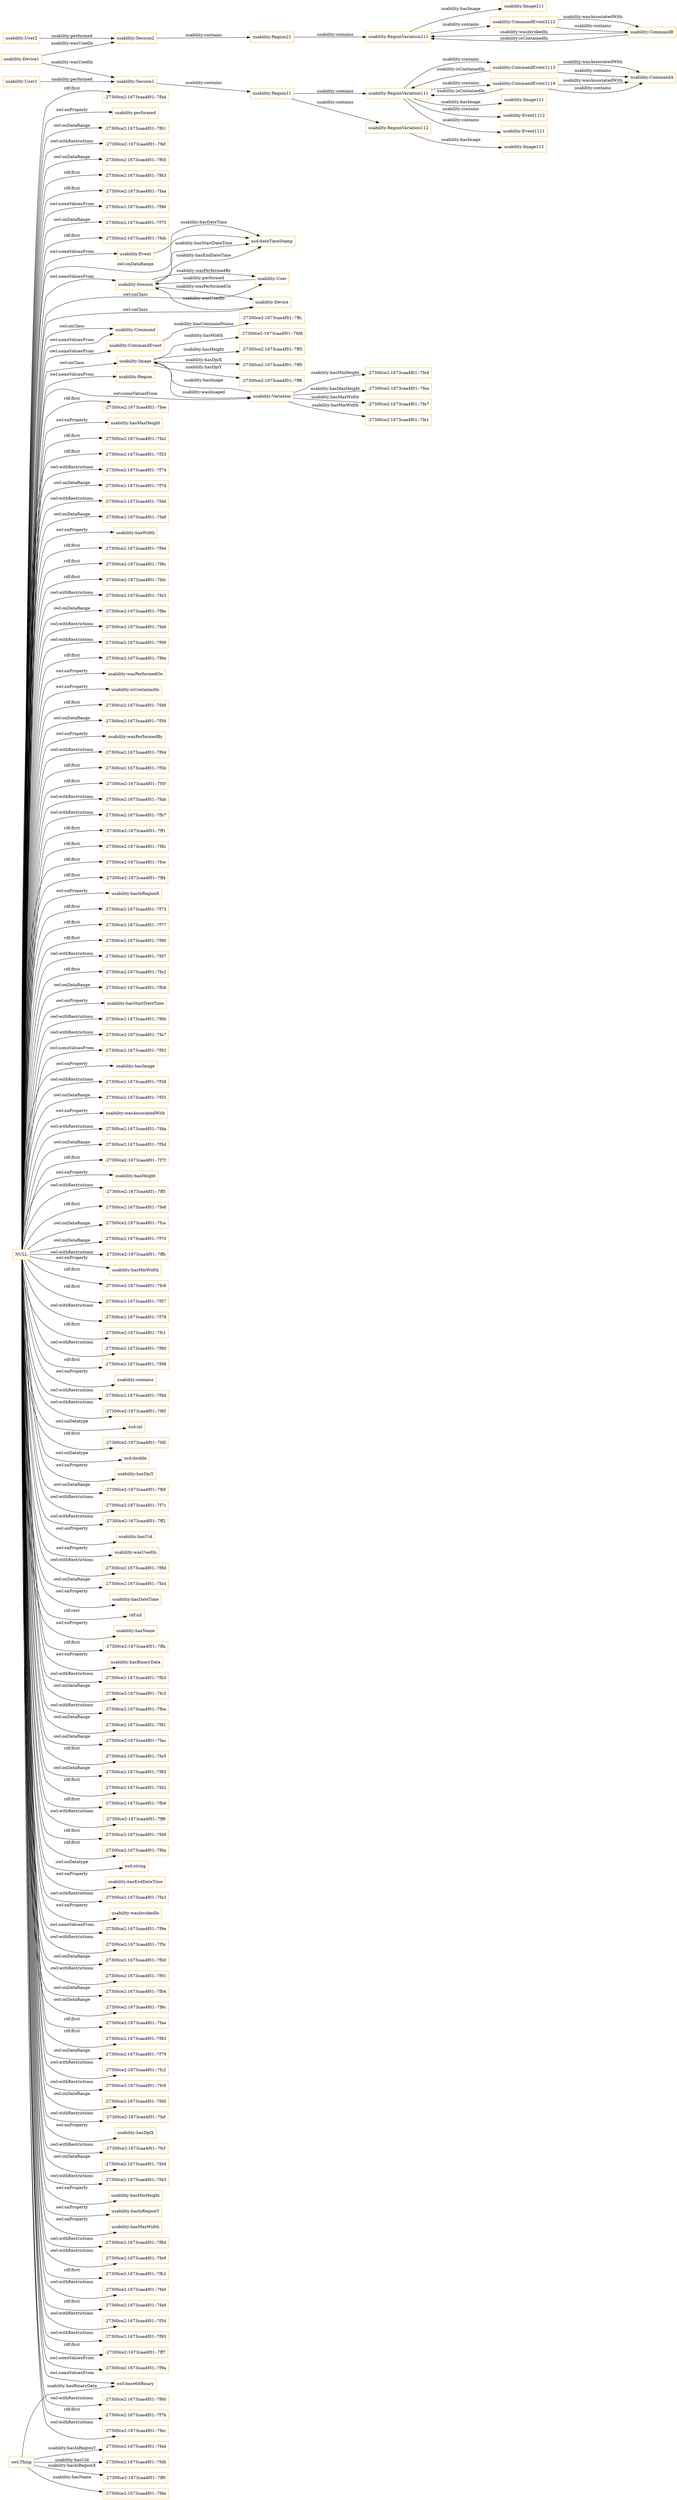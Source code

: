 digraph ar2dtool_diagram { 
rankdir=LR;
size="1501"
node [shape = rectangle, color="orange"]; "usability:Event" "usability:CommandEvent" "usability:Command" "usability:Session" "usability:Image" "usability:Region" "usability:Variation" "usability:User" "usability:Device" ; /*classes style*/
	"NULL" -> "-27300ce2:1673caa4f01:-7fee" [ label = "rdf:first" ];
	"NULL" -> "usability:hasMaxHeight" [ label = "owl:onProperty" ];
	"NULL" -> "-27300ce2:1673caa4f01:-7fa2" [ label = "rdf:first" ];
	"NULL" -> "-27300ce2:1673caa4f01:-7f53" [ label = "rdf:first" ];
	"NULL" -> "-27300ce2:1673caa4f01:-7f74" [ label = "owl:withRestrictions" ];
	"NULL" -> "-27300ce2:1673caa4f01:-7f7d" [ label = "owl:onDataRange" ];
	"NULL" -> "-27300ce2:1673caa4f01:-7fdd" [ label = "owl:withRestrictions" ];
	"NULL" -> "-27300ce2:1673caa4f01:-7fa8" [ label = "owl:onDataRange" ];
	"NULL" -> "usability:hasWidth" [ label = "owl:onProperty" ];
	"NULL" -> "-27300ce2:1673caa4f01:-7f94" [ label = "rdf:first" ];
	"NULL" -> "-27300ce2:1673caa4f01:-7f9c" [ label = "rdf:first" ];
	"NULL" -> "-27300ce2:1673caa4f01:-7fdc" [ label = "rdf:first" ];
	"NULL" -> "-27300ce2:1673caa4f01:-7fe3" [ label = "owl:withRestrictions" ];
	"NULL" -> "-27300ce2:1673caa4f01:-7f8e" [ label = "owl:onDataRange" ];
	"NULL" -> "-27300ce2:1673caa4f01:-7fe6" [ label = "owl:withRestrictions" ];
	"NULL" -> "usability:CommandEvent" [ label = "owl:someValuesFrom" ];
	"NULL" -> "usability:Event" [ label = "owl:someValuesFrom" ];
	"NULL" -> "-27300ce2:1673caa4f01:-7f99" [ label = "owl:withRestrictions" ];
	"NULL" -> "-27300ce2:1673caa4f01:-7f6e" [ label = "rdf:first" ];
	"NULL" -> "usability:wasPerformedOn" [ label = "owl:onProperty" ];
	"NULL" -> "usability:isContainedIn" [ label = "owl:onProperty" ];
	"NULL" -> "-27300ce2:1673caa4f01:-7fd6" [ label = "rdf:first" ];
	"NULL" -> "-27300ce2:1673caa4f01:-7f59" [ label = "owl:onDataRange" ];
	"NULL" -> "usability:wasPerformedBy" [ label = "owl:onProperty" ];
	"NULL" -> "-27300ce2:1673caa4f01:-7f64" [ label = "owl:withRestrictions" ];
	"NULL" -> "-27300ce2:1673caa4f01:-7f5b" [ label = "rdf:first" ];
	"NULL" -> "-27300ce2:1673caa4f01:-7f5f" [ label = "rdf:first" ];
	"NULL" -> "-27300ce2:1673caa4f01:-7fab" [ label = "owl:withRestrictions" ];
	"NULL" -> "-27300ce2:1673caa4f01:-7fb7" [ label = "owl:withRestrictions" ];
	"NULL" -> "-27300ce2:1673caa4f01:-7ff1" [ label = "rdf:first" ];
	"NULL" -> "-27300ce2:1673caa4f01:-7f8c" [ label = "rdf:first" ];
	"NULL" -> "-27300ce2:1673caa4f01:-7fce" [ label = "rdf:first" ];
	"NULL" -> "-27300ce2:1673caa4f01:-7ff4" [ label = "rdf:first" ];
	"NULL" -> "usability:hasInRegionX" [ label = "owl:onProperty" ];
	"NULL" -> "-27300ce2:1673caa4f01:-7f73" [ label = "rdf:first" ];
	"NULL" -> "usability:Region" [ label = "owl:someValuesFrom" ];
	"NULL" -> "-27300ce2:1673caa4f01:-7f77" [ label = "rdf:first" ];
	"NULL" -> "-27300ce2:1673caa4f01:-7f90" [ label = "rdf:first" ];
	"NULL" -> "-27300ce2:1673caa4f01:-7fd7" [ label = "owl:withRestrictions" ];
	"NULL" -> "-27300ce2:1673caa4f01:-7fe2" [ label = "rdf:first" ];
	"NULL" -> "-27300ce2:1673caa4f01:-7fb8" [ label = "owl:onDataRange" ];
	"NULL" -> "usability:hasStartDateTime" [ label = "owl:onProperty" ];
	"NULL" -> "-27300ce2:1673caa4f01:-7f6b" [ label = "owl:withRestrictions" ];
	"NULL" -> "-27300ce2:1673caa4f01:-7fa7" [ label = "owl:withRestrictions" ];
	"NULL" -> "-27300ce2:1673caa4f01:-7f92" [ label = "owl:someValuesFrom" ];
	"NULL" -> "usability:hasImage" [ label = "owl:onProperty" ];
	"NULL" -> "-27300ce2:1673caa4f01:-7f58" [ label = "owl:withRestrictions" ];
	"NULL" -> "-27300ce2:1673caa4f01:-7f55" [ label = "owl:onDataRange" ];
	"NULL" -> "usability:wasAssociatedWith" [ label = "owl:onProperty" ];
	"NULL" -> "xsd:dateTimeStamp" [ label = "owl:onDataRange" ];
	"NULL" -> "-27300ce2:1673caa4f01:-7fda" [ label = "owl:withRestrictions" ];
	"NULL" -> "-27300ce2:1673caa4f01:-7f5d" [ label = "owl:onDataRange" ];
	"NULL" -> "-27300ce2:1673caa4f01:-7f7f" [ label = "rdf:first" ];
	"NULL" -> "usability:hasHeight" [ label = "owl:onProperty" ];
	"NULL" -> "-27300ce2:1673caa4f01:-7ff5" [ label = "owl:withRestrictions" ];
	"NULL" -> "-27300ce2:1673caa4f01:-7fe8" [ label = "rdf:first" ];
	"NULL" -> "-27300ce2:1673caa4f01:-7fca" [ label = "owl:onDataRange" ];
	"NULL" -> "-27300ce2:1673caa4f01:-7f70" [ label = "owl:onDataRange" ];
	"NULL" -> "-27300ce2:1673caa4f01:-7ffb" [ label = "owl:withRestrictions" ];
	"NULL" -> "usability:hasMinWidth" [ label = "owl:onProperty" ];
	"NULL" -> "-27300ce2:1673caa4f01:-7fc8" [ label = "rdf:first" ];
	"NULL" -> "-27300ce2:1673caa4f01:-7f57" [ label = "rdf:first" ];
	"NULL" -> "-27300ce2:1673caa4f01:-7f78" [ label = "owl:withRestrictions" ];
	"NULL" -> "-27300ce2:1673caa4f01:-7fc1" [ label = "rdf:first" ];
	"NULL" -> "-27300ce2:1673caa4f01:-7f80" [ label = "owl:withRestrictions" ];
	"NULL" -> "-27300ce2:1673caa4f01:-7f98" [ label = "rdf:first" ];
	"NULL" -> "usability:contains" [ label = "owl:onProperty" ];
	"NULL" -> "-27300ce2:1673caa4f01:-7f9d" [ label = "owl:withRestrictions" ];
	"NULL" -> "-27300ce2:1673caa4f01:-7f6f" [ label = "owl:withRestrictions" ];
	"NULL" -> "xsd:int" [ label = "owl:onDatatype" ];
	"NULL" -> "-27300ce2:1673caa4f01:-7fdf" [ label = "rdf:first" ];
	"NULL" -> "xsd:double" [ label = "owl:onDatatype" ];
	"NULL" -> "usability:Command" [ label = "owl:someValuesFrom" ];
	"NULL" -> "usability:hasDpiY" [ label = "owl:onProperty" ];
	"NULL" -> "-27300ce2:1673caa4f01:-7fbf" [ label = "owl:onDataRange" ];
	"NULL" -> "-27300ce2:1673caa4f01:-7f7c" [ label = "owl:withRestrictions" ];
	"NULL" -> "-27300ce2:1673caa4f01:-7ff2" [ label = "owl:withRestrictions" ];
	"NULL" -> "usability:hasUid" [ label = "owl:onProperty" ];
	"NULL" -> "usability:wasUsedIn" [ label = "owl:onProperty" ];
	"NULL" -> "-27300ce2:1673caa4f01:-7f8d" [ label = "owl:withRestrictions" ];
	"NULL" -> "-27300ce2:1673caa4f01:-7fa4" [ label = "owl:onDataRange" ];
	"NULL" -> "usability:hasDateTime" [ label = "owl:onProperty" ];
	"NULL" -> "rdf:nil" [ label = "rdf:rest" ];
	"NULL" -> "usability:hasName" [ label = "owl:onProperty" ];
	"NULL" -> "-27300ce2:1673caa4f01:-7ffa" [ label = "rdf:first" ];
	"NULL" -> "usability:Session" [ label = "owl:someValuesFrom" ];
	"NULL" -> "usability:hasBinaryData" [ label = "owl:onProperty" ];
	"NULL" -> "usability:Image" [ label = "owl:onClass" ];
	"NULL" -> "-27300ce2:1673caa4f01:-7fb3" [ label = "owl:withRestrictions" ];
	"NULL" -> "-27300ce2:1673caa4f01:-7fc3" [ label = "owl:onDataRange" ];
	"NULL" -> "-27300ce2:1673caa4f01:-7fbe" [ label = "owl:withRestrictions" ];
	"NULL" -> "-27300ce2:1673caa4f01:-7f81" [ label = "owl:onDataRange" ];
	"NULL" -> "usability:Variation" [ label = "owl:someValuesFrom" ];
	"NULL" -> "usability:Command" [ label = "owl:onClass" ];
	"NULL" -> "-27300ce2:1673caa4f01:-7fac" [ label = "owl:onDataRange" ];
	"NULL" -> "-27300ce2:1673caa4f01:-7fe5" [ label = "rdf:first" ];
	"NULL" -> "-27300ce2:1673caa4f01:-7f85" [ label = "owl:onDataRange" ];
	"NULL" -> "-27300ce2:1673caa4f01:-7fd2" [ label = "rdf:first" ];
	"NULL" -> "-27300ce2:1673caa4f01:-7fb6" [ label = "rdf:first" ];
	"NULL" -> "-27300ce2:1673caa4f01:-7ff8" [ label = "owl:withRestrictions" ];
	"NULL" -> "-27300ce2:1673caa4f01:-7fd9" [ label = "rdf:first" ];
	"NULL" -> "-27300ce2:1673caa4f01:-7f6a" [ label = "rdf:first" ];
	"NULL" -> "xsd:string" [ label = "owl:onDatatype" ];
	"NULL" -> "xsd:base64Binary" [ label = "owl:someValuesFrom" ];
	"NULL" -> "usability:hasEndDateTime" [ label = "owl:onProperty" ];
	"NULL" -> "-27300ce2:1673caa4f01:-7fa3" [ label = "owl:withRestrictions" ];
	"NULL" -> "usability:wasInvokedIn" [ label = "owl:onProperty" ];
	"NULL" -> "-27300ce2:1673caa4f01:-7f9e" [ label = "owl:someValuesFrom" ];
	"NULL" -> "usability:User" [ label = "owl:onClass" ];
	"NULL" -> "-27300ce2:1673caa4f01:-7f5c" [ label = "owl:withRestrictions" ];
	"NULL" -> "-27300ce2:1673caa4f01:-7fb0" [ label = "owl:onDataRange" ];
	"NULL" -> "-27300ce2:1673caa4f01:-7f91" [ label = "owl:withRestrictions" ];
	"NULL" -> "-27300ce2:1673caa4f01:-7fb4" [ label = "owl:onDataRange" ];
	"NULL" -> "-27300ce2:1673caa4f01:-7f6c" [ label = "owl:onDataRange" ];
	"NULL" -> "-27300ce2:1673caa4f01:-7fae" [ label = "rdf:first" ];
	"NULL" -> "-27300ce2:1673caa4f01:-7f83" [ label = "rdf:first" ];
	"NULL" -> "-27300ce2:1673caa4f01:-7f79" [ label = "owl:onDataRange" ];
	"NULL" -> "-27300ce2:1673caa4f01:-7fc2" [ label = "owl:withRestrictions" ];
	"NULL" -> "usability:Device" [ label = "owl:onClass" ];
	"NULL" -> "-27300ce2:1673caa4f01:-7fc9" [ label = "owl:withRestrictions" ];
	"NULL" -> "-27300ce2:1673caa4f01:-7fd0" [ label = "owl:onDataRange" ];
	"NULL" -> "-27300ce2:1673caa4f01:-7faf" [ label = "owl:withRestrictions" ];
	"NULL" -> "usability:hasDpiX" [ label = "owl:onProperty" ];
	"NULL" -> "-27300ce2:1673caa4f01:-7fcf" [ label = "owl:withRestrictions" ];
	"NULL" -> "-27300ce2:1673caa4f01:-7fd4" [ label = "owl:onDataRange" ];
	"NULL" -> "-27300ce2:1673caa4f01:-7fd3" [ label = "owl:withRestrictions" ];
	"NULL" -> "usability:hasMinHeight" [ label = "owl:onProperty" ];
	"NULL" -> "usability:hasInRegionY" [ label = "owl:onProperty" ];
	"NULL" -> "usability:hasMaxWidth" [ label = "owl:onProperty" ];
	"NULL" -> "-27300ce2:1673caa4f01:-7f84" [ label = "owl:withRestrictions" ];
	"NULL" -> "-27300ce2:1673caa4f01:-7fe9" [ label = "owl:withRestrictions" ];
	"NULL" -> "-27300ce2:1673caa4f01:-7fb2" [ label = "rdf:first" ];
	"NULL" -> "-27300ce2:1673caa4f01:-7fe0" [ label = "owl:withRestrictions" ];
	"NULL" -> "-27300ce2:1673caa4f01:-7fa6" [ label = "rdf:first" ];
	"NULL" -> "-27300ce2:1673caa4f01:-7f54" [ label = "owl:withRestrictions" ];
	"NULL" -> "-27300ce2:1673caa4f01:-7f95" [ label = "owl:withRestrictions" ];
	"NULL" -> "-27300ce2:1673caa4f01:-7ff7" [ label = "rdf:first" ];
	"NULL" -> "-27300ce2:1673caa4f01:-7f9a" [ label = "owl:someValuesFrom" ];
	"NULL" -> "-27300ce2:1673caa4f01:-7f60" [ label = "owl:withRestrictions" ];
	"NULL" -> "-27300ce2:1673caa4f01:-7f7b" [ label = "rdf:first" ];
	"NULL" -> "-27300ce2:1673caa4f01:-7fec" [ label = "owl:withRestrictions" ];
	"NULL" -> "-27300ce2:1673caa4f01:-7fbd" [ label = "rdf:first" ];
	"NULL" -> "usability:performed" [ label = "owl:onProperty" ];
	"NULL" -> "-27300ce2:1673caa4f01:-7f61" [ label = "owl:onDataRange" ];
	"NULL" -> "-27300ce2:1673caa4f01:-7fef" [ label = "owl:withRestrictions" ];
	"NULL" -> "-27300ce2:1673caa4f01:-7f65" [ label = "owl:onDataRange" ];
	"NULL" -> "-27300ce2:1673caa4f01:-7f63" [ label = "rdf:first" ];
	"NULL" -> "-27300ce2:1673caa4f01:-7faa" [ label = "rdf:first" ];
	"NULL" -> "-27300ce2:1673caa4f01:-7f96" [ label = "owl:someValuesFrom" ];
	"NULL" -> "-27300ce2:1673caa4f01:-7f75" [ label = "owl:onDataRange" ];
	"NULL" -> "-27300ce2:1673caa4f01:-7feb" [ label = "rdf:first" ];
	"usability:User2" -> "usability:Session2" [ label = "usability:performed" ];
	"usability:Session1" -> "usability:Region11" [ label = "usability:contains" ];
	"usability:CommandEvent1113" -> "usability:CommandA" [ label = "usability:wasAssociatedWith" ];
	"usability:CommandEvent1113" -> "usability:RegionVariation111" [ label = "usability:isContainedIn" ];
	"usability:CommandEvent1113" -> "usability:CommandA" [ label = "usability:contains" ];
	"usability:User1" -> "usability:Session1" [ label = "usability:performed" ];
	"usability:Region21" -> "usability:RegionVariation211" [ label = "usability:contains" ];
	"usability:Region11" -> "usability:RegionVariation112" [ label = "usability:contains" ];
	"usability:Region11" -> "usability:RegionVariation111" [ label = "usability:contains" ];
	"usability:Device1" -> "usability:Session2" [ label = "usability:wasUsedIn" ];
	"usability:Device1" -> "usability:Session1" [ label = "usability:wasUsedIn" ];
	"usability:CommandB" -> "usability:RegionVariation211" [ label = "usability:wasInvokedIn" ];
	"usability:CommandB" -> "usability:RegionVariation211" [ label = "usability:isContainedIn" ];
	"usability:RegionVariation112" -> "usability:Image112" [ label = "usability:hasImage" ];
	"usability:RegionVariation211" -> "usability:Image211" [ label = "usability:hasImage" ];
	"usability:RegionVariation211" -> "usability:CommandEvent2112" [ label = "usability:contains" ];
	"usability:CommandEvent1114" -> "usability:CommandA" [ label = "usability:wasAssociatedWith" ];
	"usability:CommandEvent1114" -> "usability:RegionVariation111" [ label = "usability:isContainedIn" ];
	"usability:CommandEvent1114" -> "usability:CommandA" [ label = "usability:contains" ];
	"usability:Session2" -> "usability:Region21" [ label = "usability:contains" ];
	"usability:RegionVariation111" -> "usability:Image111" [ label = "usability:hasImage" ];
	"usability:RegionVariation111" -> "usability:Event1112" [ label = "usability:contains" ];
	"usability:RegionVariation111" -> "usability:Event1111" [ label = "usability:contains" ];
	"usability:RegionVariation111" -> "usability:CommandEvent1114" [ label = "usability:contains" ];
	"usability:RegionVariation111" -> "usability:CommandEvent1113" [ label = "usability:contains" ];
	"usability:CommandEvent2112" -> "usability:CommandB" [ label = "usability:wasAssociatedWith" ];
	"usability:CommandEvent2112" -> "usability:CommandB" [ label = "usability:contains" ];
	"usability:User" -> "usability:Session" [ label = "usability:performed" ];
	"usability:Session" -> "usability:User" [ label = "usability:wasPerformedBy" ];
	"usability:Variation" -> "-27300ce2:1673caa4f01:-7fe4" [ label = "usability:hasMinHeight" ];
	"usability:Image" -> "-27300ce2:1673caa4f01:-7fd8" [ label = "usability:hasWidth" ];
	"owl:Thing" -> "-27300ce2:1673caa4f01:-7fdb" [ label = "usability:hasUid" ];
	"usability:Session" -> "xsd:dateTimeStamp" [ label = "usability:hasStartDateTime" ];
	"usability:Variation" -> "-27300ce2:1673caa4f01:-7fea" [ label = "usability:hasMaxHeight" ];
	"usability:Image" -> "-27300ce2:1673caa4f01:-7ff3" [ label = "usability:hasHeight" ];
	"owl:Thing" -> "-27300ce2:1673caa4f01:-7ff0" [ label = "usability:hasInRegionX" ];
	"usability:Device" -> "usability:Session" [ label = "usability:wasUsedIn" ];
	"usability:Variation" -> "-27300ce2:1673caa4f01:-7fe7" [ label = "usability:hasMaxWidth" ];
	"usability:Session" -> "xsd:dateTimeStamp" [ label = "usability:hasEndDateTime" ];
	"owl:Thing" -> "-27300ce2:1673caa4f01:-7fde" [ label = "usability:hasName" ];
	"owl:Thing" -> "xsd:base64Binary" [ label = "usability:hasBinaryData" ];
	"usability:Event" -> "xsd:dateTimeStamp" [ label = "usability:hasDateTime" ];
	"usability:Variation" -> "usability:Image" [ label = "usability:hasImage" ];
	"usability:Session" -> "usability:Device" [ label = "usability:wasPerformedOn" ];
	"owl:Thing" -> "-27300ce2:1673caa4f01:-7fed" [ label = "usability:hasInRegionY" ];
	"usability:Image" -> "-27300ce2:1673caa4f01:-7ff9" [ label = "usability:hasDpiX" ];
	"usability:Image" -> "-27300ce2:1673caa4f01:-7ff6" [ label = "usability:hasDpiY" ];
	"usability:Image" -> "usability:Variation" [ label = "usability:wasImaged" ];
	"usability:Variation" -> "-27300ce2:1673caa4f01:-7fe1" [ label = "usability:hasMinWidth" ];
	"usability:CommandEvent" -> "-27300ce2:1673caa4f01:-7ffc" [ label = "usability:hasCommandName" ];

}
